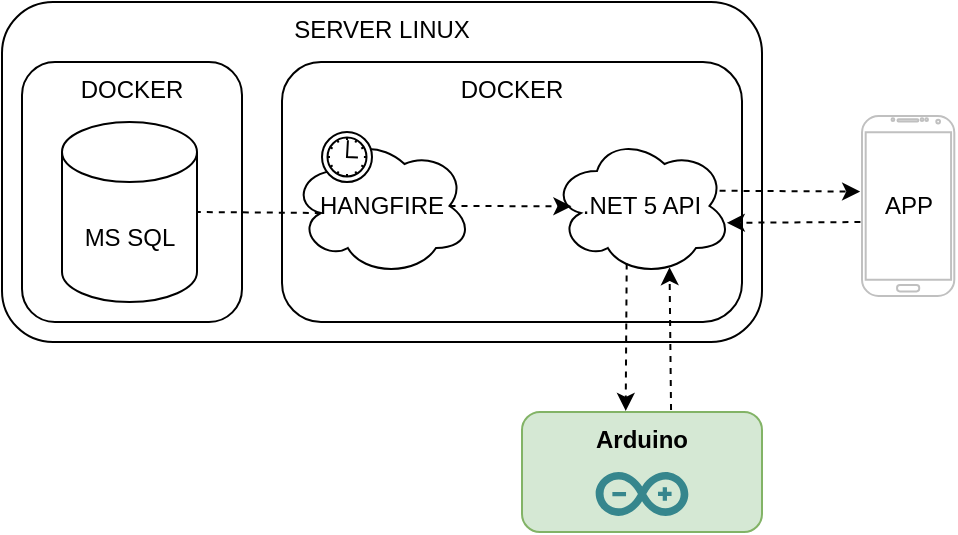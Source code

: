 <mxfile version="13.10.0" type="embed" pages="2">
    <diagram id="ZlEEC4OKQgstSQFalMsB" name="NEW">
        <mxGraphModel dx="1136" dy="534" grid="1" gridSize="10" guides="1" tooltips="1" connect="1" arrows="1" fold="1" page="1" pageScale="1" pageWidth="600" pageHeight="400" math="0" shadow="0">
            <root>
                <mxCell id="0"/>
                <mxCell id="1" parent="0"/>
                <mxCell id="1idnd2uLtDiw8LbZ1zJq-1" value="SERVER LINUX" style="rounded=1;whiteSpace=wrap;html=1;horizontal=1;verticalAlign=top;align=center;" parent="1" vertex="1">
                    <mxGeometry x="62" y="68" width="380" height="170" as="geometry"/>
                </mxCell>
                <mxCell id="1idnd2uLtDiw8LbZ1zJq-2" value="DOCKER" style="rounded=1;whiteSpace=wrap;html=1;horizontal=1;verticalAlign=top;align=center;" parent="1" vertex="1">
                    <mxGeometry x="72" y="98" width="110" height="130" as="geometry"/>
                </mxCell>
                <mxCell id="1idnd2uLtDiw8LbZ1zJq-3" value="MS SQL" style="shape=cylinder3;whiteSpace=wrap;html=1;boundedLbl=1;backgroundOutline=1;size=15;align=center;" parent="1" vertex="1">
                    <mxGeometry x="92" y="128" width="67.5" height="90" as="geometry"/>
                </mxCell>
                <mxCell id="1idnd2uLtDiw8LbZ1zJq-4" value="DOCKER" style="rounded=1;whiteSpace=wrap;html=1;horizontal=1;verticalAlign=top;align=center;" parent="1" vertex="1">
                    <mxGeometry x="202" y="98" width="230" height="130" as="geometry"/>
                </mxCell>
                <mxCell id="1idnd2uLtDiw8LbZ1zJq-5" value="" style="group" parent="1" vertex="1" connectable="0">
                    <mxGeometry x="492" y="125" width="46.15" height="90" as="geometry"/>
                </mxCell>
                <mxCell id="1idnd2uLtDiw8LbZ1zJq-6" value="" style="verticalLabelPosition=bottom;verticalAlign=top;html=1;shadow=0;dashed=0;strokeWidth=1;shape=mxgraph.android.phone2;strokeColor=#c0c0c0;horizontal=1;fontSize=13;" parent="1idnd2uLtDiw8LbZ1zJq-5" vertex="1">
                    <mxGeometry width="46.15" height="90" as="geometry"/>
                </mxCell>
                <mxCell id="1idnd2uLtDiw8LbZ1zJq-7" value="APP" style="text;html=1;align=center;verticalAlign=middle;resizable=0;points=[];autosize=1;" parent="1idnd2uLtDiw8LbZ1zJq-5" vertex="1">
                    <mxGeometry x="3.08" y="35" width="40" height="20" as="geometry"/>
                </mxCell>
                <mxCell id="1idnd2uLtDiw8LbZ1zJq-8" value="HANGFIRE" style="ellipse;shape=cloud;whiteSpace=wrap;html=1;align=center;" parent="1" vertex="1">
                    <mxGeometry x="207" y="135" width="90" height="70" as="geometry"/>
                </mxCell>
                <mxCell id="1idnd2uLtDiw8LbZ1zJq-9" value=".NET 5 API" style="ellipse;shape=cloud;whiteSpace=wrap;html=1;align=center;" parent="1" vertex="1">
                    <mxGeometry x="337" y="135" width="90" height="70" as="geometry"/>
                </mxCell>
                <mxCell id="1idnd2uLtDiw8LbZ1zJq-10" value="" style="group" parent="1" vertex="1" connectable="0">
                    <mxGeometry x="322" y="273" width="120" height="60" as="geometry"/>
                </mxCell>
                <mxCell id="1idnd2uLtDiw8LbZ1zJq-11" value="Arduino" style="rounded=1;whiteSpace=wrap;html=1;horizontal=1;verticalAlign=top;fillColor=#d5e8d4;strokeColor=#82b366;fontStyle=1;fontColor=#000000;" parent="1idnd2uLtDiw8LbZ1zJq-10" vertex="1">
                    <mxGeometry width="120" height="60" as="geometry"/>
                </mxCell>
                <mxCell id="1idnd2uLtDiw8LbZ1zJq-12" value="" style="dashed=0;outlineConnect=0;html=1;align=center;labelPosition=center;verticalLabelPosition=bottom;verticalAlign=top;shape=mxgraph.weblogos.arduino;fillColor=#36868D;strokeColor=none" parent="1idnd2uLtDiw8LbZ1zJq-10" vertex="1">
                    <mxGeometry x="36.83" y="30" width="46.34" height="22" as="geometry"/>
                </mxCell>
                <mxCell id="1idnd2uLtDiw8LbZ1zJq-13" value="" style="endArrow=classic;html=1;fontSize=13;dashed=1;entryX=0.432;entryY=-0.009;entryDx=0;entryDy=0;exitX=0.415;exitY=0.91;exitDx=0;exitDy=0;exitPerimeter=0;entryPerimeter=0;" parent="1" source="1idnd2uLtDiw8LbZ1zJq-9" target="1idnd2uLtDiw8LbZ1zJq-11" edge="1">
                    <mxGeometry width="50" height="50" relative="1" as="geometry">
                        <mxPoint x="301.996" y="367.76" as="sourcePoint"/>
                        <mxPoint x="541" y="367.79" as="targetPoint"/>
                    </mxGeometry>
                </mxCell>
                <mxCell id="1idnd2uLtDiw8LbZ1zJq-14" value="" style="endArrow=classic;html=1;fontSize=13;dashed=1;entryX=0.653;entryY=0.937;entryDx=0;entryDy=0;entryPerimeter=0;exitX=0.621;exitY=-0.017;exitDx=0;exitDy=0;exitPerimeter=0;" parent="1" source="1idnd2uLtDiw8LbZ1zJq-11" target="1idnd2uLtDiw8LbZ1zJq-9" edge="1">
                    <mxGeometry width="50" height="50" relative="1" as="geometry">
                        <mxPoint x="552" y="288" as="sourcePoint"/>
                        <mxPoint x="582" y="218" as="targetPoint"/>
                    </mxGeometry>
                </mxCell>
                <mxCell id="1idnd2uLtDiw8LbZ1zJq-15" value="" style="endArrow=classic;html=1;fontSize=13;dashed=1;entryX=0.108;entryY=0.502;entryDx=0;entryDy=0;entryPerimeter=0;exitX=0.875;exitY=0.5;exitDx=0;exitDy=0;exitPerimeter=0;" parent="1" source="1idnd2uLtDiw8LbZ1zJq-8" target="1idnd2uLtDiw8LbZ1zJq-9" edge="1">
                    <mxGeometry width="50" height="50" relative="1" as="geometry">
                        <mxPoint x="376.52" y="271.98" as="sourcePoint"/>
                        <mxPoint x="375.77" y="210.59" as="targetPoint"/>
                    </mxGeometry>
                </mxCell>
                <mxCell id="1idnd2uLtDiw8LbZ1zJq-16" value="" style="endArrow=classic;html=1;fontSize=13;dashed=1;exitX=0.931;exitY=0.391;exitDx=0;exitDy=0;exitPerimeter=0;entryX=-0.02;entryY=0.42;entryDx=0;entryDy=0;entryPerimeter=0;" parent="1" source="1idnd2uLtDiw8LbZ1zJq-9" target="1idnd2uLtDiw8LbZ1zJq-6" edge="1">
                    <mxGeometry width="50" height="50" relative="1" as="geometry">
                        <mxPoint x="522.51" y="239.24" as="sourcePoint"/>
                        <mxPoint x="512" y="163" as="targetPoint"/>
                    </mxGeometry>
                </mxCell>
                <mxCell id="1idnd2uLtDiw8LbZ1zJq-17" value="" style="endArrow=classic;html=1;fontSize=13;dashed=1;entryX=0.971;entryY=0.62;entryDx=0;entryDy=0;exitX=-0.017;exitY=0.589;exitDx=0;exitDy=0;exitPerimeter=0;entryPerimeter=0;" parent="1" source="1idnd2uLtDiw8LbZ1zJq-6" target="1idnd2uLtDiw8LbZ1zJq-9" edge="1">
                    <mxGeometry width="50" height="50" relative="1" as="geometry">
                        <mxPoint x="430.79" y="172.37" as="sourcePoint"/>
                        <mxPoint x="524.4" y="172.8" as="targetPoint"/>
                    </mxGeometry>
                </mxCell>
                <mxCell id="1idnd2uLtDiw8LbZ1zJq-18" value="" style="endArrow=none;html=1;fontSize=13;dashed=1;entryX=1;entryY=0.5;entryDx=0;entryDy=0;entryPerimeter=0;exitX=0.16;exitY=0.55;exitDx=0;exitDy=0;exitPerimeter=0;endFill=0;" parent="1" source="1idnd2uLtDiw8LbZ1zJq-8" target="1idnd2uLtDiw8LbZ1zJq-3" edge="1">
                    <mxGeometry width="50" height="50" relative="1" as="geometry">
                        <mxPoint x="102" y="292.71" as="sourcePoint"/>
                        <mxPoint x="162.97" y="292.85" as="targetPoint"/>
                    </mxGeometry>
                </mxCell>
                <mxCell id="1idnd2uLtDiw8LbZ1zJq-19" value="" style="shape=mxgraph.bpmn.shape;html=1;verticalLabelPosition=bottom;labelBackgroundColor=#ffffff;verticalAlign=top;align=center;perimeter=ellipsePerimeter;outlineConnect=0;outline=standard;symbol=timer;fontSize=13;" parent="1" vertex="1">
                    <mxGeometry x="222" y="133" width="25" height="25" as="geometry"/>
                </mxCell>
            </root>
        </mxGraphModel>
    </diagram>
    <diagram id="DMks-3HJC6k_2L6UsAl1" name="OLD">
        <mxGraphModel dx="1136" dy="534" grid="1" gridSize="10" guides="1" tooltips="1" connect="1" arrows="1" fold="1" page="1" pageScale="1" pageWidth="600" pageHeight="400" math="0" shadow="0">
            <root>
                <mxCell id="guQ0oMT0mgO69smM4O0o-0"/>
                <mxCell id="guQ0oMT0mgO69smM4O0o-1" parent="guQ0oMT0mgO69smM4O0o-0"/>
                <mxCell id="zMaxLjFfIaFrdp__VfDV-0" value="" style="group" parent="guQ0oMT0mgO69smM4O0o-1" vertex="1" connectable="0">
                    <mxGeometry x="427" y="100" width="120" height="60" as="geometry"/>
                </mxCell>
                <mxCell id="zMaxLjFfIaFrdp__VfDV-1" value="Arduino" style="rounded=1;whiteSpace=wrap;html=1;horizontal=1;verticalAlign=top;fillColor=#d5e8d4;strokeColor=#82b366;fontStyle=1;fontColor=#000000;" parent="zMaxLjFfIaFrdp__VfDV-0" vertex="1">
                    <mxGeometry width="120" height="60" as="geometry"/>
                </mxCell>
                <mxCell id="zMaxLjFfIaFrdp__VfDV-2" value="" style="dashed=0;outlineConnect=0;html=1;align=center;labelPosition=center;verticalLabelPosition=bottom;verticalAlign=top;shape=mxgraph.weblogos.arduino;fillColor=#36868D;strokeColor=none" parent="zMaxLjFfIaFrdp__VfDV-0" vertex="1">
                    <mxGeometry x="36.83" y="30" width="46.34" height="22" as="geometry"/>
                </mxCell>
                <mxCell id="zMaxLjFfIaFrdp__VfDV-3" value="Start" style="ellipse;whiteSpace=wrap;html=1;fontSize=13;" parent="guQ0oMT0mgO69smM4O0o-1" vertex="1">
                    <mxGeometry x="40" y="110" width="50" height="40" as="geometry"/>
                </mxCell>
                <mxCell id="zMaxLjFfIaFrdp__VfDV-4" value="" style="group" parent="guQ0oMT0mgO69smM4O0o-1" vertex="1" connectable="0">
                    <mxGeometry x="140" y="85" width="46.15" height="90" as="geometry"/>
                </mxCell>
                <mxCell id="zMaxLjFfIaFrdp__VfDV-5" value="" style="verticalLabelPosition=bottom;verticalAlign=top;html=1;shadow=0;dashed=0;strokeWidth=1;shape=mxgraph.android.phone2;strokeColor=#c0c0c0;horizontal=1;fontSize=13;" parent="zMaxLjFfIaFrdp__VfDV-4" vertex="1">
                    <mxGeometry width="46.15" height="90" as="geometry"/>
                </mxCell>
                <mxCell id="zMaxLjFfIaFrdp__VfDV-6" value="APP" style="text;html=1;align=center;verticalAlign=middle;resizable=0;points=[];autosize=1;" parent="zMaxLjFfIaFrdp__VfDV-4" vertex="1">
                    <mxGeometry x="3.08" y="35" width="40" height="20" as="geometry"/>
                </mxCell>
                <mxCell id="zMaxLjFfIaFrdp__VfDV-7" value="" style="endArrow=classic;html=1;fontSize=13;exitX=1;exitY=0.5;exitDx=0;exitDy=0;" parent="guQ0oMT0mgO69smM4O0o-1" source="zMaxLjFfIaFrdp__VfDV-3" target="zMaxLjFfIaFrdp__VfDV-6" edge="1">
                    <mxGeometry width="50" height="50" relative="1" as="geometry">
                        <mxPoint x="390" y="395" as="sourcePoint"/>
                        <mxPoint x="440" y="345" as="targetPoint"/>
                    </mxGeometry>
                </mxCell>
                <mxCell id="zMaxLjFfIaFrdp__VfDV-8" value="" style="endArrow=classic;html=1;fontSize=13;dashed=1;entryX=0;entryY=0.25;entryDx=0;entryDy=0;exitX=1.04;exitY=0.333;exitDx=0;exitDy=0;exitPerimeter=0;" parent="guQ0oMT0mgO69smM4O0o-1" source="zMaxLjFfIaFrdp__VfDV-5" target="zMaxLjFfIaFrdp__VfDV-1" edge="1">
                    <mxGeometry width="50" height="50" relative="1" as="geometry">
                        <mxPoint x="250" y="155" as="sourcePoint"/>
                        <mxPoint x="440" y="345" as="targetPoint"/>
                    </mxGeometry>
                </mxCell>
                <mxCell id="zMaxLjFfIaFrdp__VfDV-9" value="" style="endArrow=classic;html=1;fontSize=13;dashed=1;exitX=0;exitY=0.75;exitDx=0;exitDy=0;entryX=0.997;entryY=0.678;entryDx=0;entryDy=0;entryPerimeter=0;" parent="guQ0oMT0mgO69smM4O0o-1" source="zMaxLjFfIaFrdp__VfDV-1" target="zMaxLjFfIaFrdp__VfDV-5" edge="1">
                    <mxGeometry width="50" height="50" relative="1" as="geometry">
                        <mxPoint x="197.996" y="124.97" as="sourcePoint"/>
                        <mxPoint x="290" y="195" as="targetPoint"/>
                    </mxGeometry>
                </mxCell>
                <mxCell id="zMaxLjFfIaFrdp__VfDV-10" value="GET" style="text;html=1;strokeColor=none;fillColor=none;align=center;verticalAlign=middle;whiteSpace=wrap;rounded=0;fontSize=13;" parent="guQ0oMT0mgO69smM4O0o-1" vertex="1">
                    <mxGeometry x="280" y="90" width="40" height="20" as="geometry"/>
                </mxCell>
                <mxCell id="zMaxLjFfIaFrdp__VfDV-11" value="RETURN" style="text;html=1;strokeColor=none;fillColor=none;align=center;verticalAlign=middle;whiteSpace=wrap;rounded=0;fontSize=13;" parent="guQ0oMT0mgO69smM4O0o-1" vertex="1">
                    <mxGeometry x="280" y="150" width="40" height="20" as="geometry"/>
                </mxCell>
                <mxCell id="zMaxLjFfIaFrdp__VfDV-12" value="" style="endArrow=classic;html=1;fontSize=13;dashed=1;entryX=0.52;entryY=1.022;entryDx=0;entryDy=0;entryPerimeter=0;exitX=0;exitY=0.75;exitDx=0;exitDy=0;" parent="guQ0oMT0mgO69smM4O0o-1" source="zMaxLjFfIaFrdp__VfDV-22" target="zMaxLjFfIaFrdp__VfDV-5" edge="1">
                    <mxGeometry width="50" height="50" relative="1" as="geometry">
                        <mxPoint x="164" y="305" as="sourcePoint"/>
                        <mxPoint x="196.012" y="156.02" as="targetPoint"/>
                        <Array as="points">
                            <mxPoint x="164" y="310"/>
                        </Array>
                    </mxGeometry>
                </mxCell>
                <mxCell id="zMaxLjFfIaFrdp__VfDV-13" value="push" style="text;html=1;strokeColor=none;align=center;verticalAlign=middle;whiteSpace=wrap;rounded=0;fontSize=13;shadow=0;" parent="guQ0oMT0mgO69smM4O0o-1" vertex="1">
                    <mxGeometry x="120" y="235" width="40" height="20" as="geometry"/>
                </mxCell>
                <mxCell id="zMaxLjFfIaFrdp__VfDV-14" value="" style="endArrow=classic;html=1;fontSize=13;dashed=1;entryX=0.325;entryY=1;entryDx=0;entryDy=0;exitX=0.806;exitY=-0.03;exitDx=0;exitDy=0;exitPerimeter=0;entryPerimeter=0;" parent="guQ0oMT0mgO69smM4O0o-1" source="zMaxLjFfIaFrdp__VfDV-22" target="zMaxLjFfIaFrdp__VfDV-1" edge="1">
                    <mxGeometry width="50" height="50" relative="1" as="geometry">
                        <mxPoint x="351.986" y="459.97" as="sourcePoint"/>
                        <mxPoint x="590.99" y="460" as="targetPoint"/>
                    </mxGeometry>
                </mxCell>
                <mxCell id="zMaxLjFfIaFrdp__VfDV-15" value="" style="endArrow=classic;html=1;fontSize=13;dashed=1;" parent="guQ0oMT0mgO69smM4O0o-1" edge="1">
                    <mxGeometry width="50" height="50" relative="1" as="geometry">
                        <mxPoint x="500" y="162" as="sourcePoint"/>
                        <mxPoint x="500" y="234" as="targetPoint"/>
                    </mxGeometry>
                </mxCell>
                <mxCell id="zMaxLjFfIaFrdp__VfDV-16" value="GET" style="text;html=1;strokeColor=none;fillColor=none;align=center;verticalAlign=middle;whiteSpace=wrap;rounded=0;fontSize=13;" parent="guQ0oMT0mgO69smM4O0o-1" vertex="1">
                    <mxGeometry x="420" y="185" width="40" height="20" as="geometry"/>
                </mxCell>
                <mxCell id="zMaxLjFfIaFrdp__VfDV-17" value="RETURN" style="text;html=1;strokeColor=none;fillColor=none;align=center;verticalAlign=middle;whiteSpace=wrap;rounded=0;fontSize=13;" parent="guQ0oMT0mgO69smM4O0o-1" vertex="1">
                    <mxGeometry x="520" y="185" width="40" height="20" as="geometry"/>
                </mxCell>
                <mxCell id="zMaxLjFfIaFrdp__VfDV-18" value="" style="group" parent="guQ0oMT0mgO69smM4O0o-1" vertex="1" connectable="0">
                    <mxGeometry x="192.92" y="235" width="354.08" height="110" as="geometry"/>
                </mxCell>
                <mxCell id="zMaxLjFfIaFrdp__VfDV-19" value="&lt;h1&gt;&lt;br&gt;&lt;/h1&gt;" style="text;html=1;strokeColor=none;fillColor=none;spacing=5;spacingTop=-20;whiteSpace=wrap;overflow=hidden;rounded=0;fontSize=13;" parent="zMaxLjFfIaFrdp__VfDV-18" vertex="1">
                    <mxGeometry y="10" width="283.17" height="60" as="geometry"/>
                </mxCell>
                <mxCell id="zMaxLjFfIaFrdp__VfDV-20" value="" style="group" parent="zMaxLjFfIaFrdp__VfDV-18" vertex="1" connectable="0">
                    <mxGeometry x="7.08" width="347" height="110" as="geometry"/>
                </mxCell>
                <mxCell id="zMaxLjFfIaFrdp__VfDV-21" value="" style="rounded=1;whiteSpace=wrap;html=1;horizontal=1;verticalAlign=top;align=center;" parent="zMaxLjFfIaFrdp__VfDV-20" vertex="1">
                    <mxGeometry x="6.09" width="340.91" height="110" as="geometry"/>
                </mxCell>
                <mxCell id="zMaxLjFfIaFrdp__VfDV-22" value="&lt;h1&gt;&lt;font style=&quot;font-size: 12px&quot;&gt;&lt;span style=&quot;font-size: 14px&quot;&gt;Windows Forms .NET Framework&amp;nbsp;&lt;/span&gt;&lt;br&gt;&lt;ul&gt;&lt;li style=&quot;text-align: left&quot;&gt;&lt;font style=&quot;font-size: 12px ; font-weight: normal&quot;&gt;Every 5 seconds request status via GET&lt;/font&gt;&lt;/li&gt;&lt;li style=&quot;text-align: left&quot;&gt;&lt;span style=&quot;font-weight: normal&quot;&gt;Send push-notification if alarm&amp;nbsp;beeping&lt;/span&gt;&lt;/li&gt;&lt;/ul&gt;&lt;/font&gt;&lt;/h1&gt;" style="text;html=1;strokeColor=none;fillColor=none;spacing=5;spacingTop=-20;whiteSpace=wrap;overflow=hidden;rounded=0;fontSize=13;align=center;" parent="zMaxLjFfIaFrdp__VfDV-20" vertex="1">
                    <mxGeometry width="330" height="100" as="geometry"/>
                </mxCell>
                <mxCell id="zMaxLjFfIaFrdp__VfDV-23" value="" style="shape=mxgraph.bpmn.shape;html=1;verticalLabelPosition=bottom;labelBackgroundColor=#ffffff;verticalAlign=top;align=center;perimeter=ellipsePerimeter;outlineConnect=0;outline=standard;symbol=timer;fontSize=13;" parent="zMaxLjFfIaFrdp__VfDV-20" vertex="1">
                    <mxGeometry x="314" y="8" width="25" height="25" as="geometry"/>
                </mxCell>
                <mxCell id="zMaxLjFfIaFrdp__VfDV-24" value="APPINVENTOR" style="text;html=1;strokeColor=none;fillColor=none;align=center;verticalAlign=middle;whiteSpace=wrap;rounded=0;" parent="guQ0oMT0mgO69smM4O0o-1" vertex="1">
                    <mxGeometry x="98.08" y="55" width="130" height="20" as="geometry"/>
                </mxCell>
            </root>
        </mxGraphModel>
    </diagram>
</mxfile>